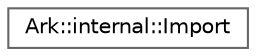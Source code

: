 digraph "Graphical Class Hierarchy"
{
 // INTERACTIVE_SVG=YES
 // LATEX_PDF_SIZE
  bgcolor="transparent";
  edge [fontname=Helvetica,fontsize=10,labelfontname=Helvetica,labelfontsize=10];
  node [fontname=Helvetica,fontsize=10,shape=box,height=0.2,width=0.4];
  rankdir="LR";
  Node0 [label="Ark::internal::Import",height=0.2,width=0.4,color="grey40", fillcolor="white", style="filled",URL="$da/d03/structArk_1_1internal_1_1Import.html",tooltip=" "];
}
